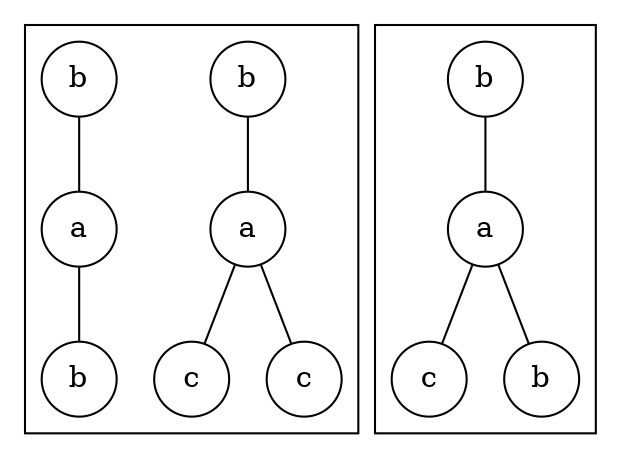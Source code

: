graph lprim {
	node [shape = circle];
	
	subgraph cluster_t1 {
		a0 [label = "b"];
		a00 [label = "a"];
		a000 [label = "c"];
		a001 [label = "c"];
		
		a0 -- a00 -- a000;
		a00 -- a001;
		
		c0 [label = "b"];
		c00 [label = "a"];
		c000 [label = "b"];
		
		c0 -- c00 -- c000;
	}
	
	subgraph cluster_t2 {
		b0 [label = "b"];
		b00 [label = "a"];
		b000 [label = "c"];
		b001 [label = "b"];
		
		b0 -- b00 -- b000;
		b00 -- b001;
	}
}